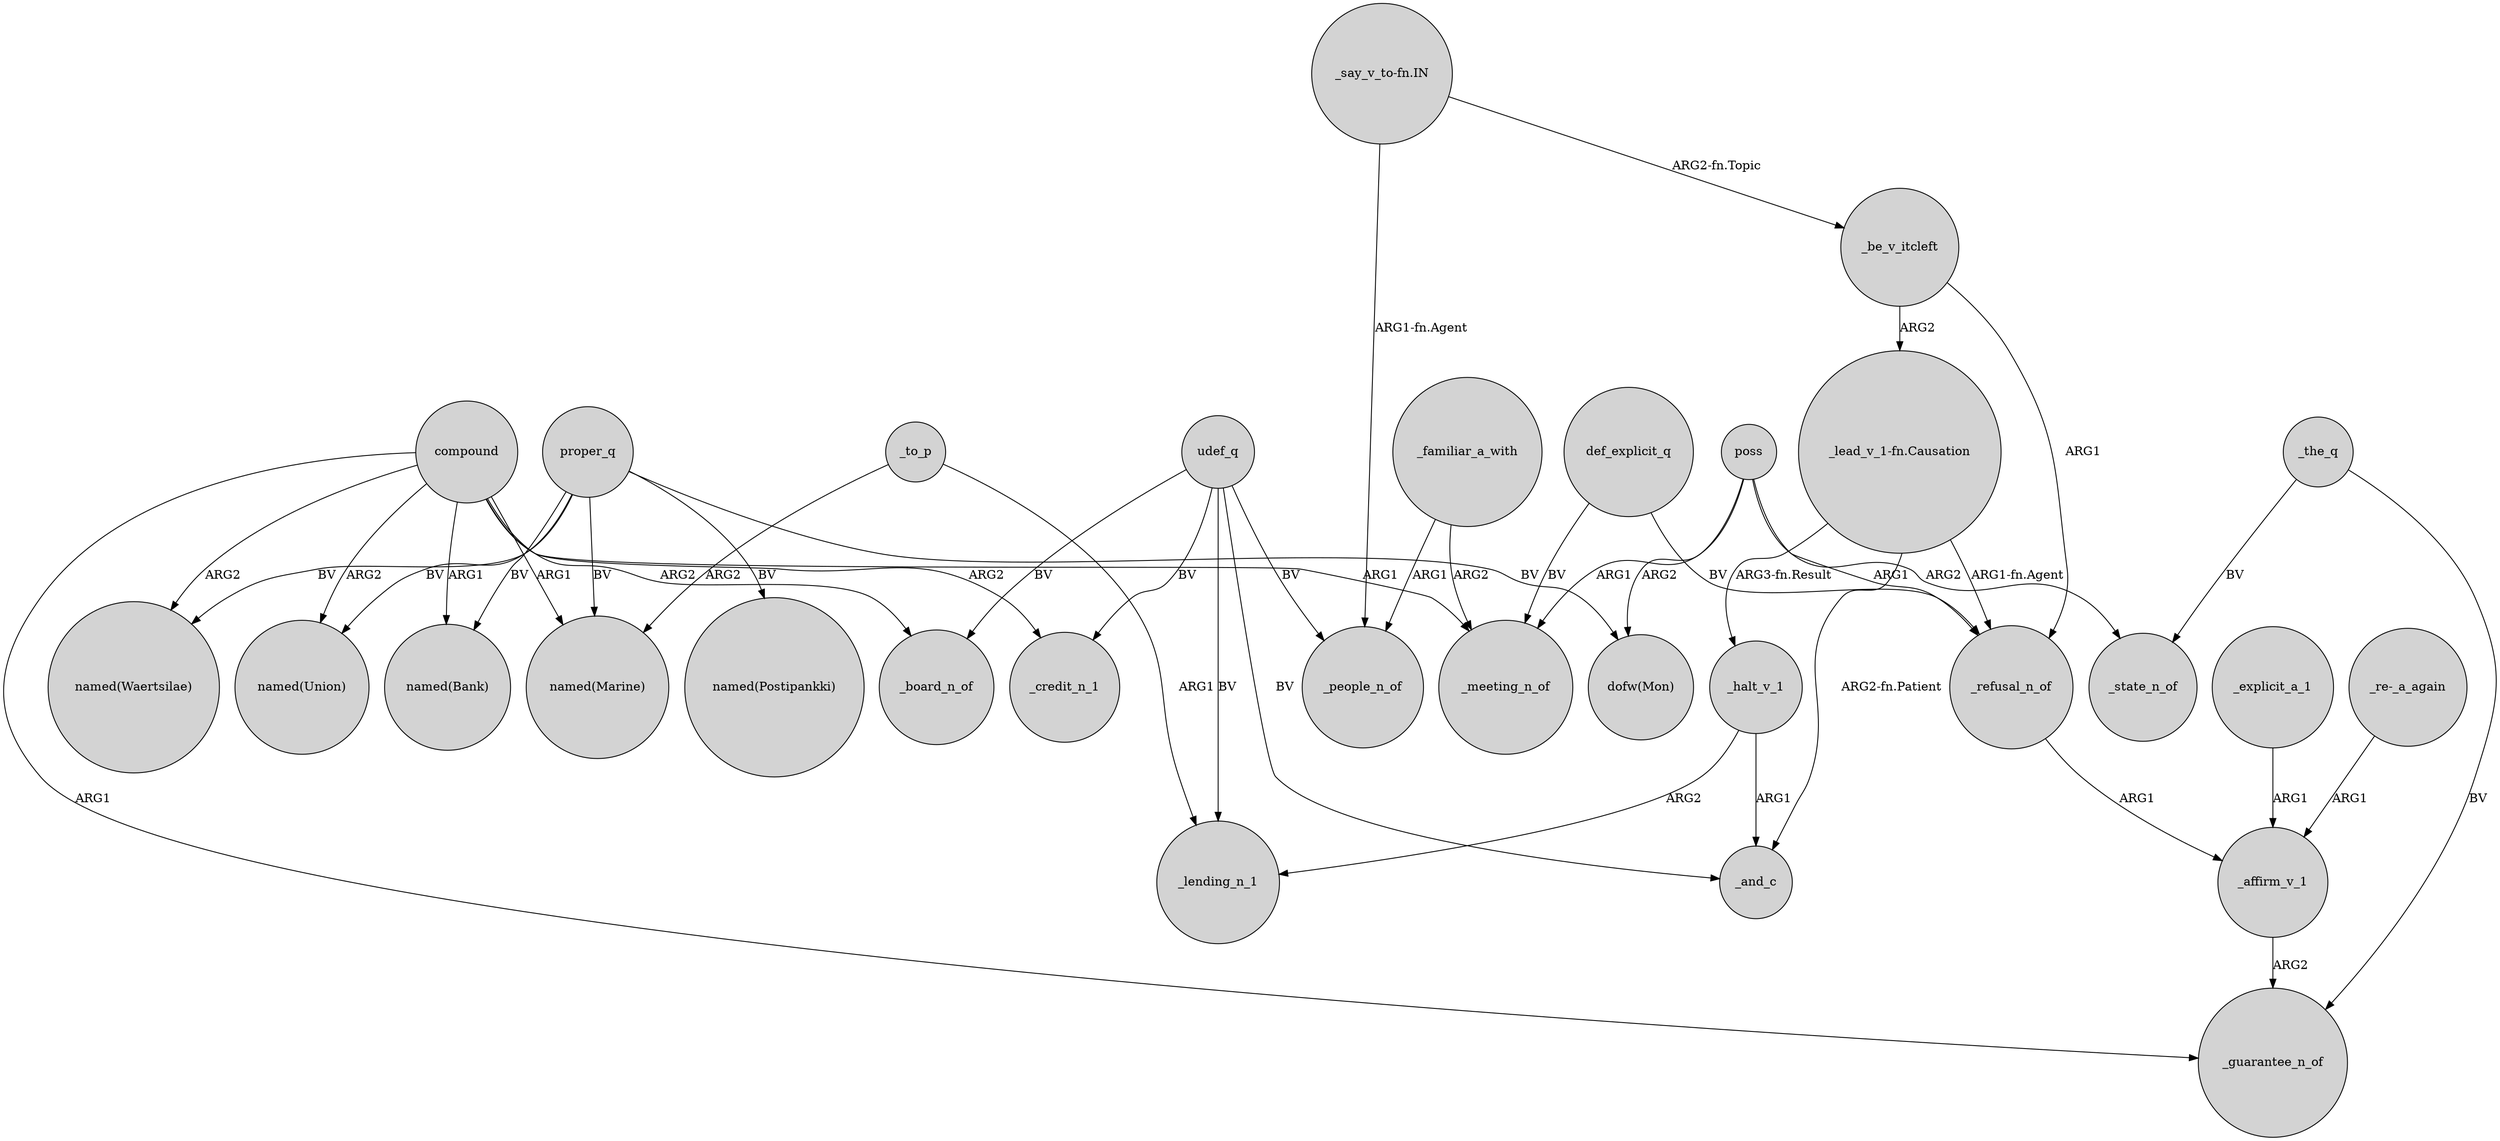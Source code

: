 digraph {
	node [shape=circle style=filled]
	_familiar_a_with -> _meeting_n_of [label=ARG2]
	udef_q -> _lending_n_1 [label=BV]
	proper_q -> "named(Union)" [label=BV]
	"_say_v_to-fn.IN" -> _be_v_itcleft [label="ARG2-fn.Topic"]
	_to_p -> "named(Marine)" [label=ARG2]
	udef_q -> _credit_n_1 [label=BV]
	_familiar_a_with -> _people_n_of [label=ARG1]
	def_explicit_q -> _meeting_n_of [label=BV]
	"_re-_a_again" -> _affirm_v_1 [label=ARG1]
	_to_p -> _lending_n_1 [label=ARG1]
	def_explicit_q -> _refusal_n_of [label=BV]
	compound -> _credit_n_1 [label=ARG2]
	poss -> _state_n_of [label=ARG2]
	_be_v_itcleft -> _refusal_n_of [label=ARG1]
	udef_q -> _board_n_of [label=BV]
	poss -> _refusal_n_of [label=ARG1]
	_halt_v_1 -> _and_c [label=ARG1]
	proper_q -> "named(Marine)" [label=BV]
	_the_q -> _guarantee_n_of [label=BV]
	_the_q -> _state_n_of [label=BV]
	_halt_v_1 -> _lending_n_1 [label=ARG2]
	compound -> "named(Waertsilae)" [label=ARG2]
	compound -> _meeting_n_of [label=ARG1]
	proper_q -> "named(Bank)" [label=BV]
	udef_q -> _people_n_of [label=BV]
	"_say_v_to-fn.IN" -> _people_n_of [label="ARG1-fn.Agent"]
	compound -> "named(Union)" [label=ARG2]
	proper_q -> "named(Postipankki)" [label=BV]
	"_lead_v_1-fn.Causation" -> _halt_v_1 [label="ARG3-fn.Result"]
	proper_q -> "named(Waertsilae)" [label=BV]
	_be_v_itcleft -> "_lead_v_1-fn.Causation" [label=ARG2]
	compound -> "named(Marine)" [label=ARG1]
	proper_q -> "dofw(Mon)" [label=BV]
	"_lead_v_1-fn.Causation" -> _refusal_n_of [label="ARG1-fn.Agent"]
	_affirm_v_1 -> _guarantee_n_of [label=ARG2]
	"_lead_v_1-fn.Causation" -> _and_c [label="ARG2-fn.Patient"]
	_refusal_n_of -> _affirm_v_1 [label=ARG1]
	compound -> _board_n_of [label=ARG2]
	compound -> "named(Bank)" [label=ARG1]
	poss -> _meeting_n_of [label=ARG1]
	poss -> "dofw(Mon)" [label=ARG2]
	_explicit_a_1 -> _affirm_v_1 [label=ARG1]
	compound -> _guarantee_n_of [label=ARG1]
	udef_q -> _and_c [label=BV]
}
